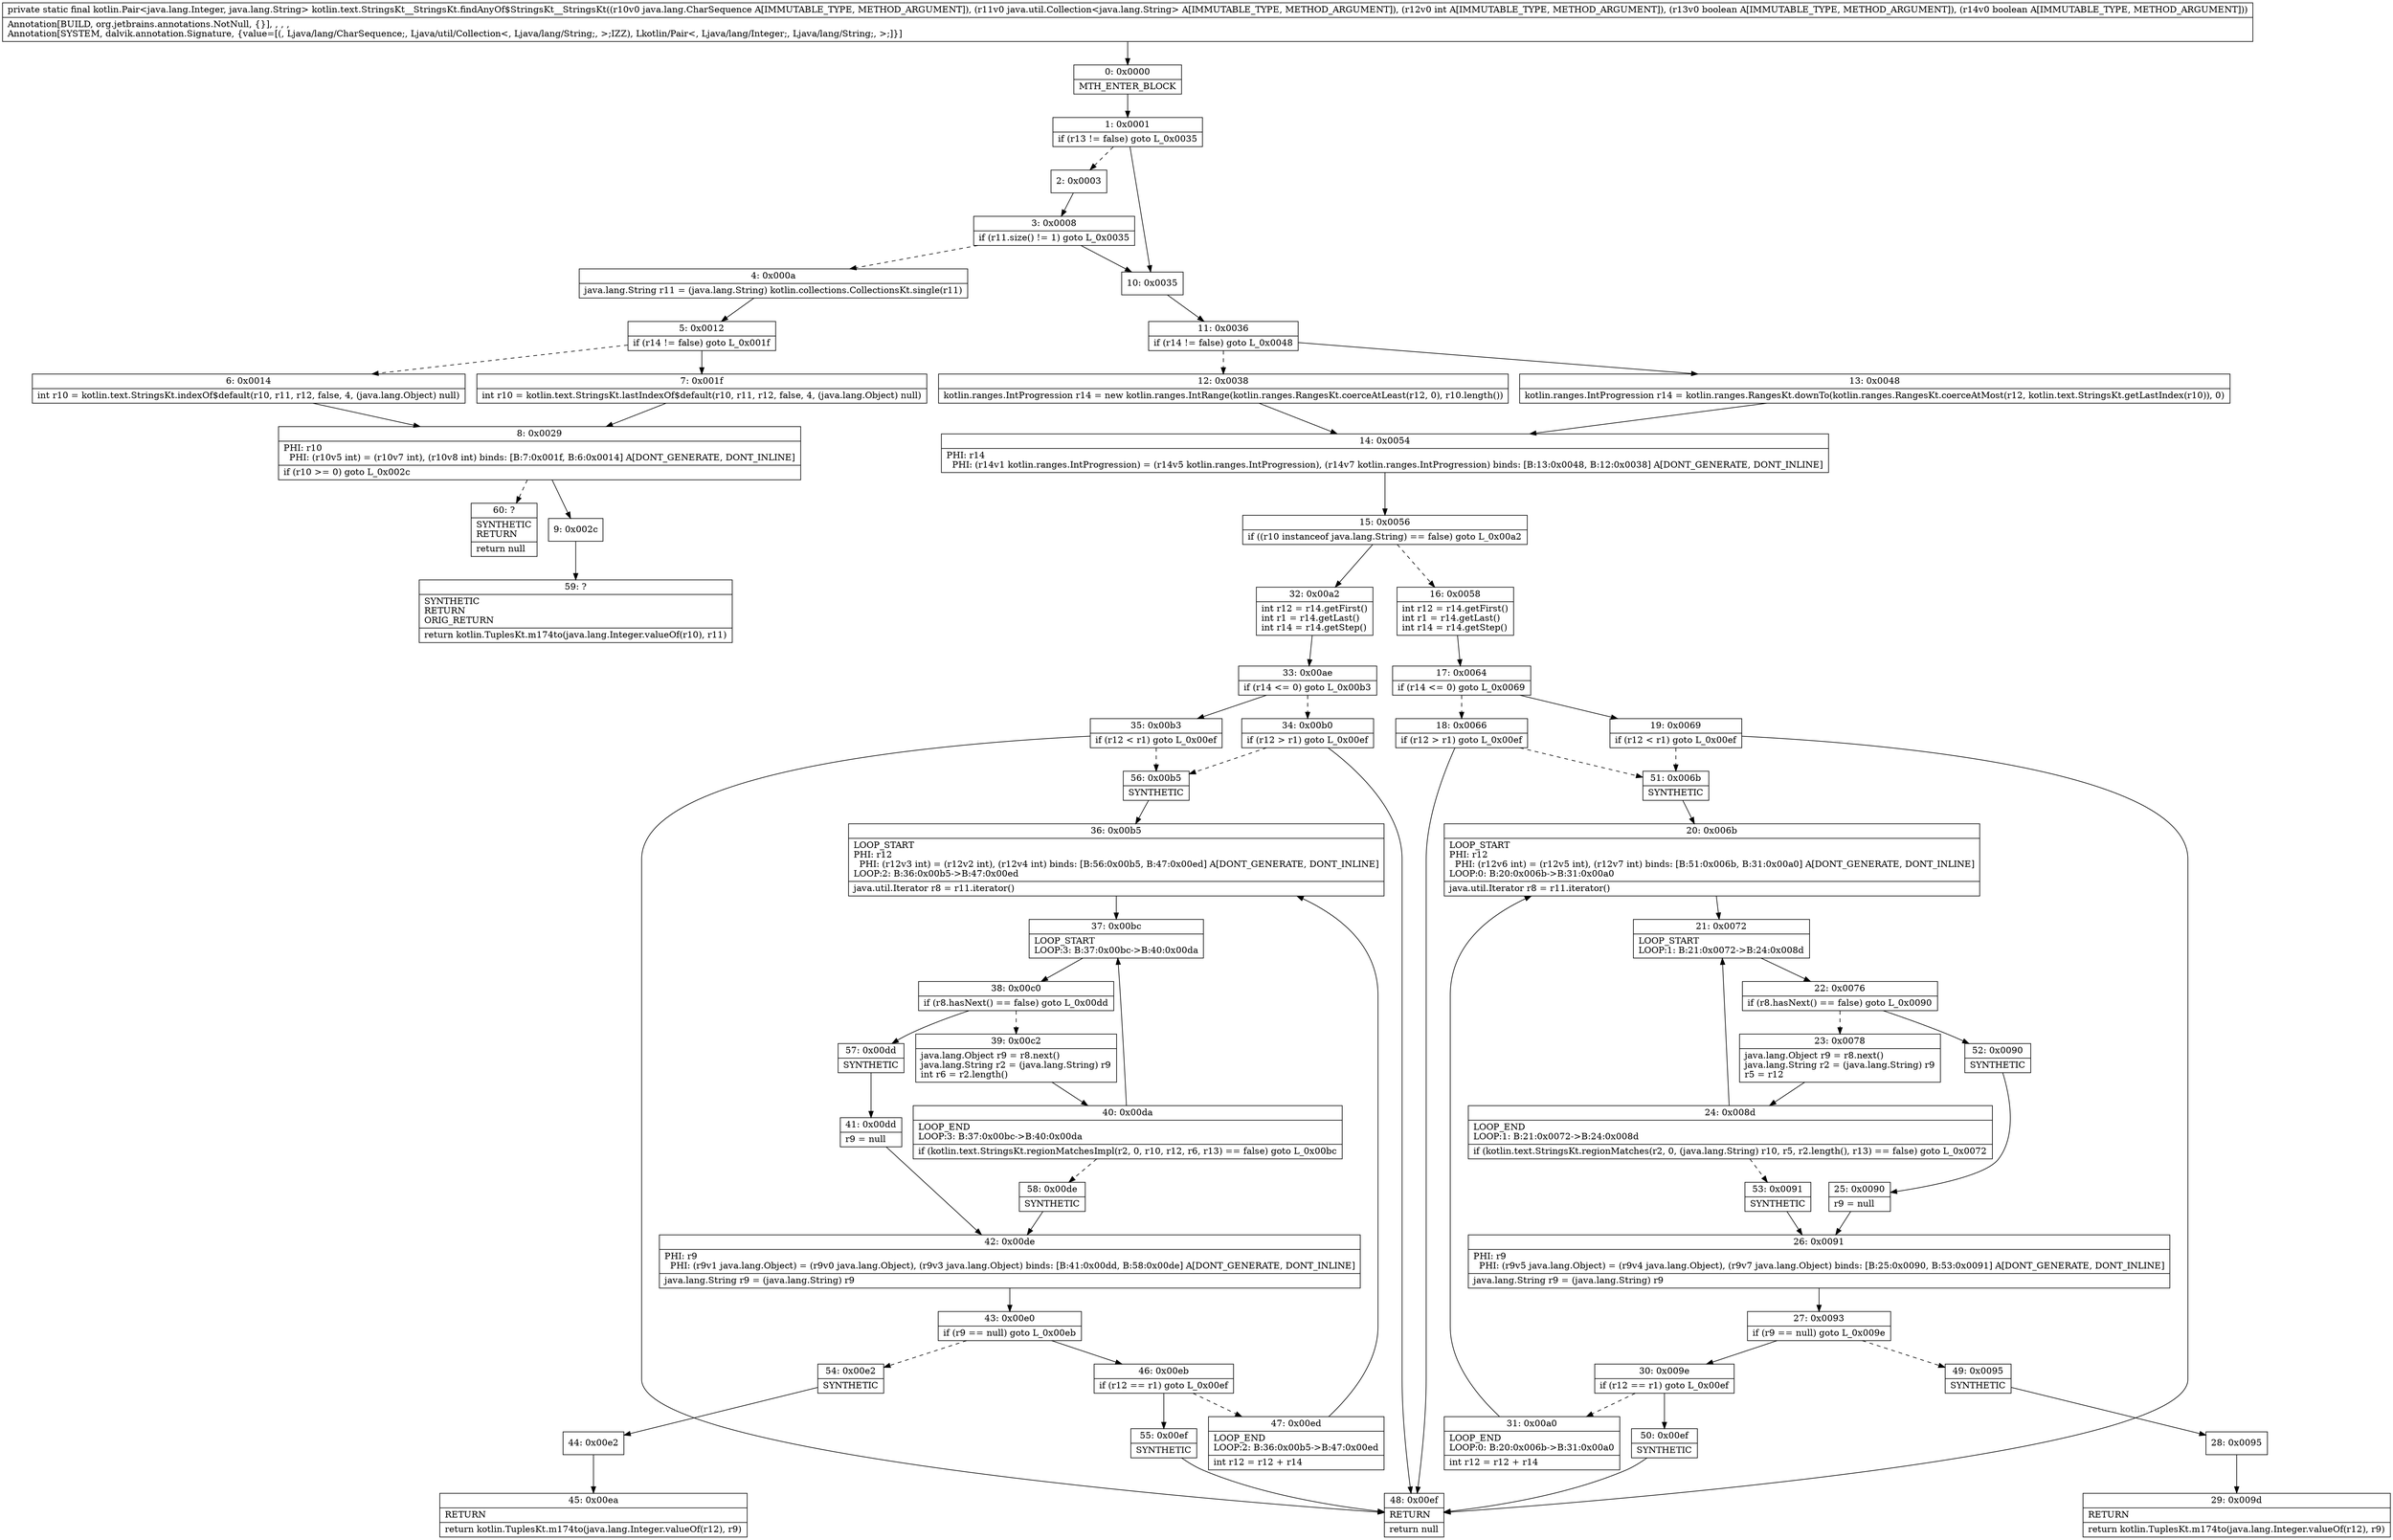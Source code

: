 digraph "CFG forkotlin.text.StringsKt__StringsKt.findAnyOf$StringsKt__StringsKt(Ljava\/lang\/CharSequence;Ljava\/util\/Collection;IZZ)Lkotlin\/Pair;" {
Node_0 [shape=record,label="{0\:\ 0x0000|MTH_ENTER_BLOCK\l}"];
Node_1 [shape=record,label="{1\:\ 0x0001|if (r13 != false) goto L_0x0035\l}"];
Node_2 [shape=record,label="{2\:\ 0x0003}"];
Node_3 [shape=record,label="{3\:\ 0x0008|if (r11.size() != 1) goto L_0x0035\l}"];
Node_4 [shape=record,label="{4\:\ 0x000a|java.lang.String r11 = (java.lang.String) kotlin.collections.CollectionsKt.single(r11)\l}"];
Node_5 [shape=record,label="{5\:\ 0x0012|if (r14 != false) goto L_0x001f\l}"];
Node_6 [shape=record,label="{6\:\ 0x0014|int r10 = kotlin.text.StringsKt.indexOf$default(r10, r11, r12, false, 4, (java.lang.Object) null)\l}"];
Node_7 [shape=record,label="{7\:\ 0x001f|int r10 = kotlin.text.StringsKt.lastIndexOf$default(r10, r11, r12, false, 4, (java.lang.Object) null)\l}"];
Node_8 [shape=record,label="{8\:\ 0x0029|PHI: r10 \l  PHI: (r10v5 int) = (r10v7 int), (r10v8 int) binds: [B:7:0x001f, B:6:0x0014] A[DONT_GENERATE, DONT_INLINE]\l|if (r10 \>= 0) goto L_0x002c\l}"];
Node_9 [shape=record,label="{9\:\ 0x002c}"];
Node_10 [shape=record,label="{10\:\ 0x0035}"];
Node_11 [shape=record,label="{11\:\ 0x0036|if (r14 != false) goto L_0x0048\l}"];
Node_12 [shape=record,label="{12\:\ 0x0038|kotlin.ranges.IntProgression r14 = new kotlin.ranges.IntRange(kotlin.ranges.RangesKt.coerceAtLeast(r12, 0), r10.length())\l}"];
Node_13 [shape=record,label="{13\:\ 0x0048|kotlin.ranges.IntProgression r14 = kotlin.ranges.RangesKt.downTo(kotlin.ranges.RangesKt.coerceAtMost(r12, kotlin.text.StringsKt.getLastIndex(r10)), 0)\l}"];
Node_14 [shape=record,label="{14\:\ 0x0054|PHI: r14 \l  PHI: (r14v1 kotlin.ranges.IntProgression) = (r14v5 kotlin.ranges.IntProgression), (r14v7 kotlin.ranges.IntProgression) binds: [B:13:0x0048, B:12:0x0038] A[DONT_GENERATE, DONT_INLINE]\l}"];
Node_15 [shape=record,label="{15\:\ 0x0056|if ((r10 instanceof java.lang.String) == false) goto L_0x00a2\l}"];
Node_16 [shape=record,label="{16\:\ 0x0058|int r12 = r14.getFirst()\lint r1 = r14.getLast()\lint r14 = r14.getStep()\l}"];
Node_17 [shape=record,label="{17\:\ 0x0064|if (r14 \<= 0) goto L_0x0069\l}"];
Node_18 [shape=record,label="{18\:\ 0x0066|if (r12 \> r1) goto L_0x00ef\l}"];
Node_19 [shape=record,label="{19\:\ 0x0069|if (r12 \< r1) goto L_0x00ef\l}"];
Node_20 [shape=record,label="{20\:\ 0x006b|LOOP_START\lPHI: r12 \l  PHI: (r12v6 int) = (r12v5 int), (r12v7 int) binds: [B:51:0x006b, B:31:0x00a0] A[DONT_GENERATE, DONT_INLINE]\lLOOP:0: B:20:0x006b\-\>B:31:0x00a0\l|java.util.Iterator r8 = r11.iterator()\l}"];
Node_21 [shape=record,label="{21\:\ 0x0072|LOOP_START\lLOOP:1: B:21:0x0072\-\>B:24:0x008d\l}"];
Node_22 [shape=record,label="{22\:\ 0x0076|if (r8.hasNext() == false) goto L_0x0090\l}"];
Node_23 [shape=record,label="{23\:\ 0x0078|java.lang.Object r9 = r8.next()\ljava.lang.String r2 = (java.lang.String) r9\lr5 = r12\l}"];
Node_24 [shape=record,label="{24\:\ 0x008d|LOOP_END\lLOOP:1: B:21:0x0072\-\>B:24:0x008d\l|if (kotlin.text.StringsKt.regionMatches(r2, 0, (java.lang.String) r10, r5, r2.length(), r13) == false) goto L_0x0072\l}"];
Node_25 [shape=record,label="{25\:\ 0x0090|r9 = null\l}"];
Node_26 [shape=record,label="{26\:\ 0x0091|PHI: r9 \l  PHI: (r9v5 java.lang.Object) = (r9v4 java.lang.Object), (r9v7 java.lang.Object) binds: [B:25:0x0090, B:53:0x0091] A[DONT_GENERATE, DONT_INLINE]\l|java.lang.String r9 = (java.lang.String) r9\l}"];
Node_27 [shape=record,label="{27\:\ 0x0093|if (r9 == null) goto L_0x009e\l}"];
Node_28 [shape=record,label="{28\:\ 0x0095}"];
Node_29 [shape=record,label="{29\:\ 0x009d|RETURN\l|return kotlin.TuplesKt.m174to(java.lang.Integer.valueOf(r12), r9)\l}"];
Node_30 [shape=record,label="{30\:\ 0x009e|if (r12 == r1) goto L_0x00ef\l}"];
Node_31 [shape=record,label="{31\:\ 0x00a0|LOOP_END\lLOOP:0: B:20:0x006b\-\>B:31:0x00a0\l|int r12 = r12 + r14\l}"];
Node_32 [shape=record,label="{32\:\ 0x00a2|int r12 = r14.getFirst()\lint r1 = r14.getLast()\lint r14 = r14.getStep()\l}"];
Node_33 [shape=record,label="{33\:\ 0x00ae|if (r14 \<= 0) goto L_0x00b3\l}"];
Node_34 [shape=record,label="{34\:\ 0x00b0|if (r12 \> r1) goto L_0x00ef\l}"];
Node_35 [shape=record,label="{35\:\ 0x00b3|if (r12 \< r1) goto L_0x00ef\l}"];
Node_36 [shape=record,label="{36\:\ 0x00b5|LOOP_START\lPHI: r12 \l  PHI: (r12v3 int) = (r12v2 int), (r12v4 int) binds: [B:56:0x00b5, B:47:0x00ed] A[DONT_GENERATE, DONT_INLINE]\lLOOP:2: B:36:0x00b5\-\>B:47:0x00ed\l|java.util.Iterator r8 = r11.iterator()\l}"];
Node_37 [shape=record,label="{37\:\ 0x00bc|LOOP_START\lLOOP:3: B:37:0x00bc\-\>B:40:0x00da\l}"];
Node_38 [shape=record,label="{38\:\ 0x00c0|if (r8.hasNext() == false) goto L_0x00dd\l}"];
Node_39 [shape=record,label="{39\:\ 0x00c2|java.lang.Object r9 = r8.next()\ljava.lang.String r2 = (java.lang.String) r9\lint r6 = r2.length()\l}"];
Node_40 [shape=record,label="{40\:\ 0x00da|LOOP_END\lLOOP:3: B:37:0x00bc\-\>B:40:0x00da\l|if (kotlin.text.StringsKt.regionMatchesImpl(r2, 0, r10, r12, r6, r13) == false) goto L_0x00bc\l}"];
Node_41 [shape=record,label="{41\:\ 0x00dd|r9 = null\l}"];
Node_42 [shape=record,label="{42\:\ 0x00de|PHI: r9 \l  PHI: (r9v1 java.lang.Object) = (r9v0 java.lang.Object), (r9v3 java.lang.Object) binds: [B:41:0x00dd, B:58:0x00de] A[DONT_GENERATE, DONT_INLINE]\l|java.lang.String r9 = (java.lang.String) r9\l}"];
Node_43 [shape=record,label="{43\:\ 0x00e0|if (r9 == null) goto L_0x00eb\l}"];
Node_44 [shape=record,label="{44\:\ 0x00e2}"];
Node_45 [shape=record,label="{45\:\ 0x00ea|RETURN\l|return kotlin.TuplesKt.m174to(java.lang.Integer.valueOf(r12), r9)\l}"];
Node_46 [shape=record,label="{46\:\ 0x00eb|if (r12 == r1) goto L_0x00ef\l}"];
Node_47 [shape=record,label="{47\:\ 0x00ed|LOOP_END\lLOOP:2: B:36:0x00b5\-\>B:47:0x00ed\l|int r12 = r12 + r14\l}"];
Node_48 [shape=record,label="{48\:\ 0x00ef|RETURN\l|return null\l}"];
Node_49 [shape=record,label="{49\:\ 0x0095|SYNTHETIC\l}"];
Node_50 [shape=record,label="{50\:\ 0x00ef|SYNTHETIC\l}"];
Node_51 [shape=record,label="{51\:\ 0x006b|SYNTHETIC\l}"];
Node_52 [shape=record,label="{52\:\ 0x0090|SYNTHETIC\l}"];
Node_53 [shape=record,label="{53\:\ 0x0091|SYNTHETIC\l}"];
Node_54 [shape=record,label="{54\:\ 0x00e2|SYNTHETIC\l}"];
Node_55 [shape=record,label="{55\:\ 0x00ef|SYNTHETIC\l}"];
Node_56 [shape=record,label="{56\:\ 0x00b5|SYNTHETIC\l}"];
Node_57 [shape=record,label="{57\:\ 0x00dd|SYNTHETIC\l}"];
Node_58 [shape=record,label="{58\:\ 0x00de|SYNTHETIC\l}"];
Node_59 [shape=record,label="{59\:\ ?|SYNTHETIC\lRETURN\lORIG_RETURN\l|return kotlin.TuplesKt.m174to(java.lang.Integer.valueOf(r10), r11)\l}"];
Node_60 [shape=record,label="{60\:\ ?|SYNTHETIC\lRETURN\l|return null\l}"];
MethodNode[shape=record,label="{private static final kotlin.Pair\<java.lang.Integer, java.lang.String\> kotlin.text.StringsKt__StringsKt.findAnyOf$StringsKt__StringsKt((r10v0 java.lang.CharSequence A[IMMUTABLE_TYPE, METHOD_ARGUMENT]), (r11v0 java.util.Collection\<java.lang.String\> A[IMMUTABLE_TYPE, METHOD_ARGUMENT]), (r12v0 int A[IMMUTABLE_TYPE, METHOD_ARGUMENT]), (r13v0 boolean A[IMMUTABLE_TYPE, METHOD_ARGUMENT]), (r14v0 boolean A[IMMUTABLE_TYPE, METHOD_ARGUMENT]))  | Annotation[BUILD, org.jetbrains.annotations.NotNull, \{\}], , , , \lAnnotation[SYSTEM, dalvik.annotation.Signature, \{value=[(, Ljava\/lang\/CharSequence;, Ljava\/util\/Collection\<, Ljava\/lang\/String;, \>;IZZ), Lkotlin\/Pair\<, Ljava\/lang\/Integer;, Ljava\/lang\/String;, \>;]\}]\l}"];
MethodNode -> Node_0;
Node_0 -> Node_1;
Node_1 -> Node_2[style=dashed];
Node_1 -> Node_10;
Node_2 -> Node_3;
Node_3 -> Node_4[style=dashed];
Node_3 -> Node_10;
Node_4 -> Node_5;
Node_5 -> Node_6[style=dashed];
Node_5 -> Node_7;
Node_6 -> Node_8;
Node_7 -> Node_8;
Node_8 -> Node_9;
Node_8 -> Node_60[style=dashed];
Node_9 -> Node_59;
Node_10 -> Node_11;
Node_11 -> Node_12[style=dashed];
Node_11 -> Node_13;
Node_12 -> Node_14;
Node_13 -> Node_14;
Node_14 -> Node_15;
Node_15 -> Node_16[style=dashed];
Node_15 -> Node_32;
Node_16 -> Node_17;
Node_17 -> Node_18[style=dashed];
Node_17 -> Node_19;
Node_18 -> Node_48;
Node_18 -> Node_51[style=dashed];
Node_19 -> Node_48;
Node_19 -> Node_51[style=dashed];
Node_20 -> Node_21;
Node_21 -> Node_22;
Node_22 -> Node_23[style=dashed];
Node_22 -> Node_52;
Node_23 -> Node_24;
Node_24 -> Node_21;
Node_24 -> Node_53[style=dashed];
Node_25 -> Node_26;
Node_26 -> Node_27;
Node_27 -> Node_30;
Node_27 -> Node_49[style=dashed];
Node_28 -> Node_29;
Node_30 -> Node_31[style=dashed];
Node_30 -> Node_50;
Node_31 -> Node_20;
Node_32 -> Node_33;
Node_33 -> Node_34[style=dashed];
Node_33 -> Node_35;
Node_34 -> Node_48;
Node_34 -> Node_56[style=dashed];
Node_35 -> Node_48;
Node_35 -> Node_56[style=dashed];
Node_36 -> Node_37;
Node_37 -> Node_38;
Node_38 -> Node_39[style=dashed];
Node_38 -> Node_57;
Node_39 -> Node_40;
Node_40 -> Node_37;
Node_40 -> Node_58[style=dashed];
Node_41 -> Node_42;
Node_42 -> Node_43;
Node_43 -> Node_46;
Node_43 -> Node_54[style=dashed];
Node_44 -> Node_45;
Node_46 -> Node_47[style=dashed];
Node_46 -> Node_55;
Node_47 -> Node_36;
Node_49 -> Node_28;
Node_50 -> Node_48;
Node_51 -> Node_20;
Node_52 -> Node_25;
Node_53 -> Node_26;
Node_54 -> Node_44;
Node_55 -> Node_48;
Node_56 -> Node_36;
Node_57 -> Node_41;
Node_58 -> Node_42;
}

